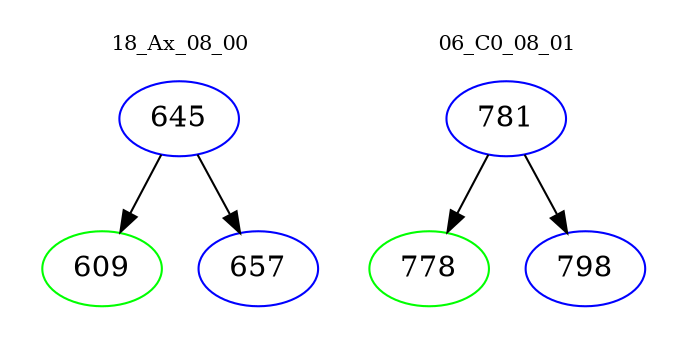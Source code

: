 digraph{
subgraph cluster_0 {
color = white
label = "18_Ax_08_00";
fontsize=10;
T0_645 [label="645", color="blue"]
T0_645 -> T0_609 [color="black"]
T0_609 [label="609", color="green"]
T0_645 -> T0_657 [color="black"]
T0_657 [label="657", color="blue"]
}
subgraph cluster_1 {
color = white
label = "06_C0_08_01";
fontsize=10;
T1_781 [label="781", color="blue"]
T1_781 -> T1_778 [color="black"]
T1_778 [label="778", color="green"]
T1_781 -> T1_798 [color="black"]
T1_798 [label="798", color="blue"]
}
}
